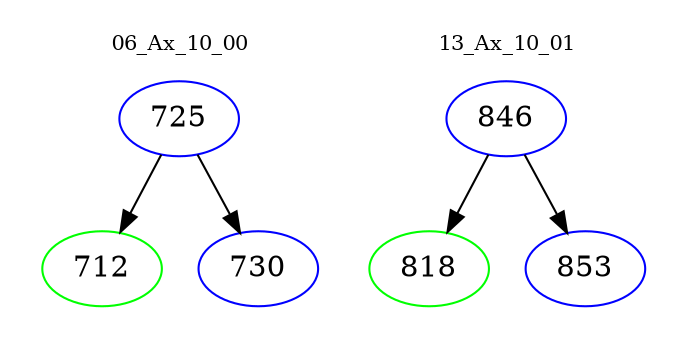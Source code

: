 digraph{
subgraph cluster_0 {
color = white
label = "06_Ax_10_00";
fontsize=10;
T0_725 [label="725", color="blue"]
T0_725 -> T0_712 [color="black"]
T0_712 [label="712", color="green"]
T0_725 -> T0_730 [color="black"]
T0_730 [label="730", color="blue"]
}
subgraph cluster_1 {
color = white
label = "13_Ax_10_01";
fontsize=10;
T1_846 [label="846", color="blue"]
T1_846 -> T1_818 [color="black"]
T1_818 [label="818", color="green"]
T1_846 -> T1_853 [color="black"]
T1_853 [label="853", color="blue"]
}
}
